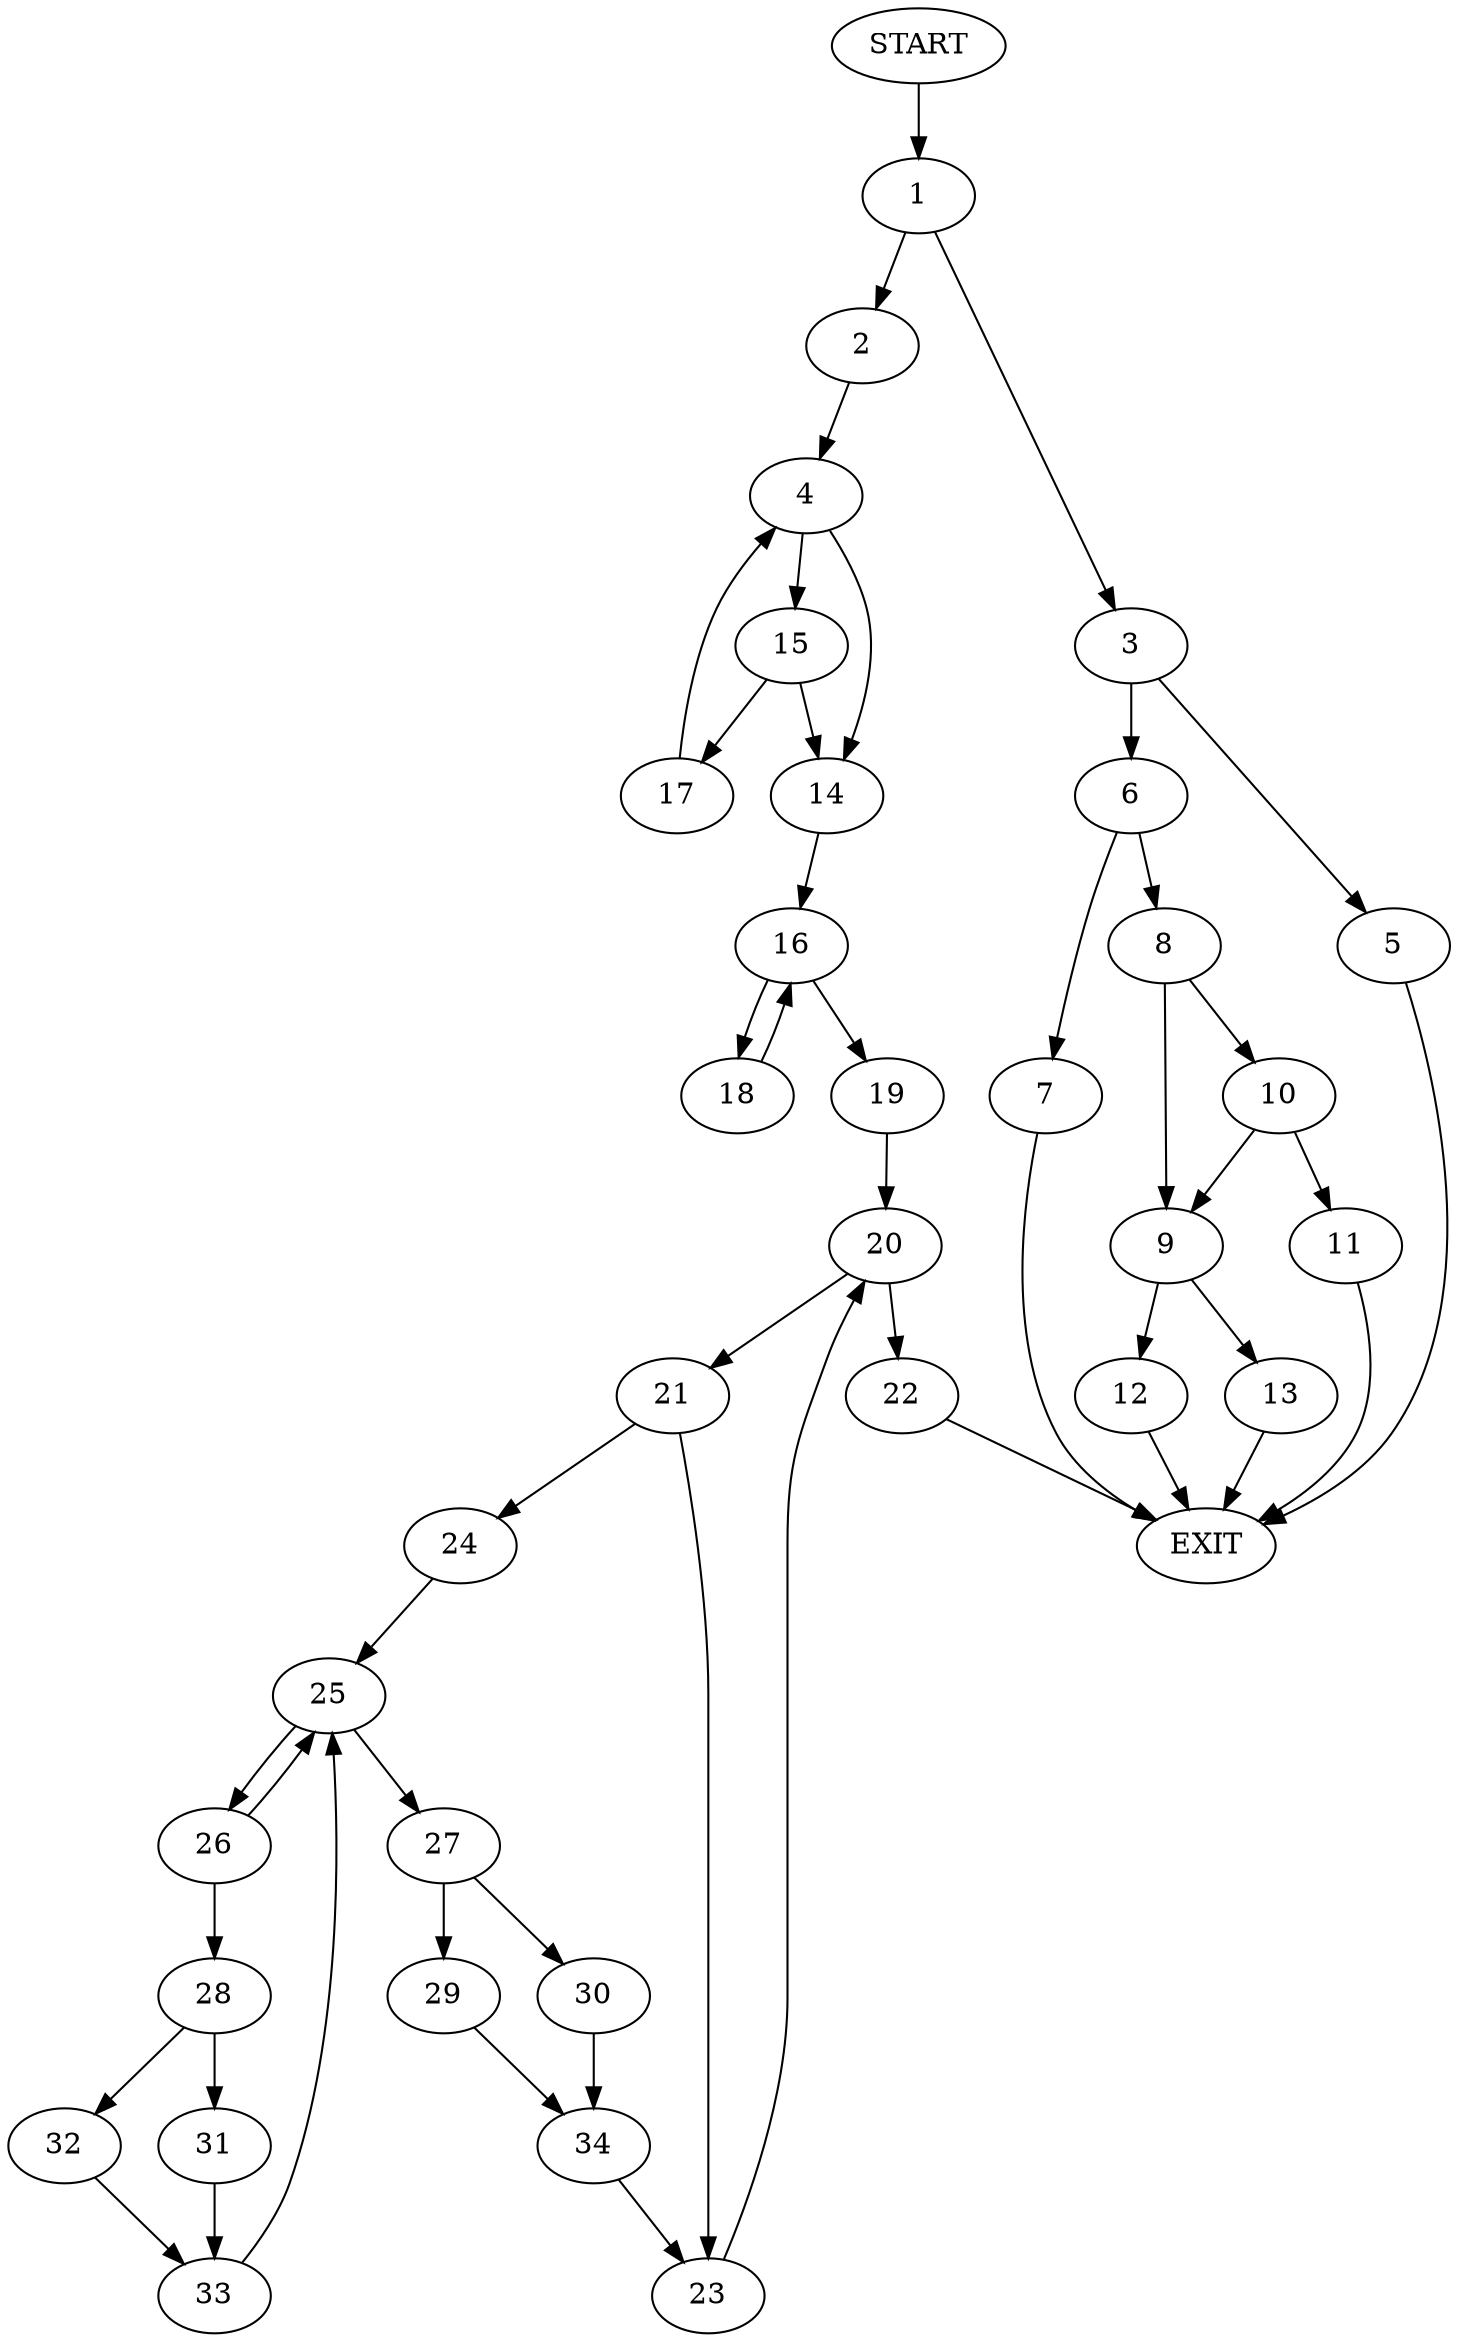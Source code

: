 digraph {
0 [label="START"]
35 [label="EXIT"]
0 -> 1
1 -> 2
1 -> 3
2 -> 4
3 -> 5
3 -> 6
6 -> 7
6 -> 8
5 -> 35
7 -> 35
8 -> 9
8 -> 10
10 -> 9
10 -> 11
9 -> 12
9 -> 13
11 -> 35
12 -> 35
13 -> 35
4 -> 14
4 -> 15
14 -> 16
15 -> 14
15 -> 17
17 -> 4
16 -> 18
16 -> 19
19 -> 20
18 -> 16
20 -> 21
20 -> 22
21 -> 23
21 -> 24
22 -> 35
23 -> 20
24 -> 25
25 -> 26
25 -> 27
26 -> 25
26 -> 28
27 -> 29
27 -> 30
28 -> 31
28 -> 32
31 -> 33
32 -> 33
33 -> 25
29 -> 34
30 -> 34
34 -> 23
}
